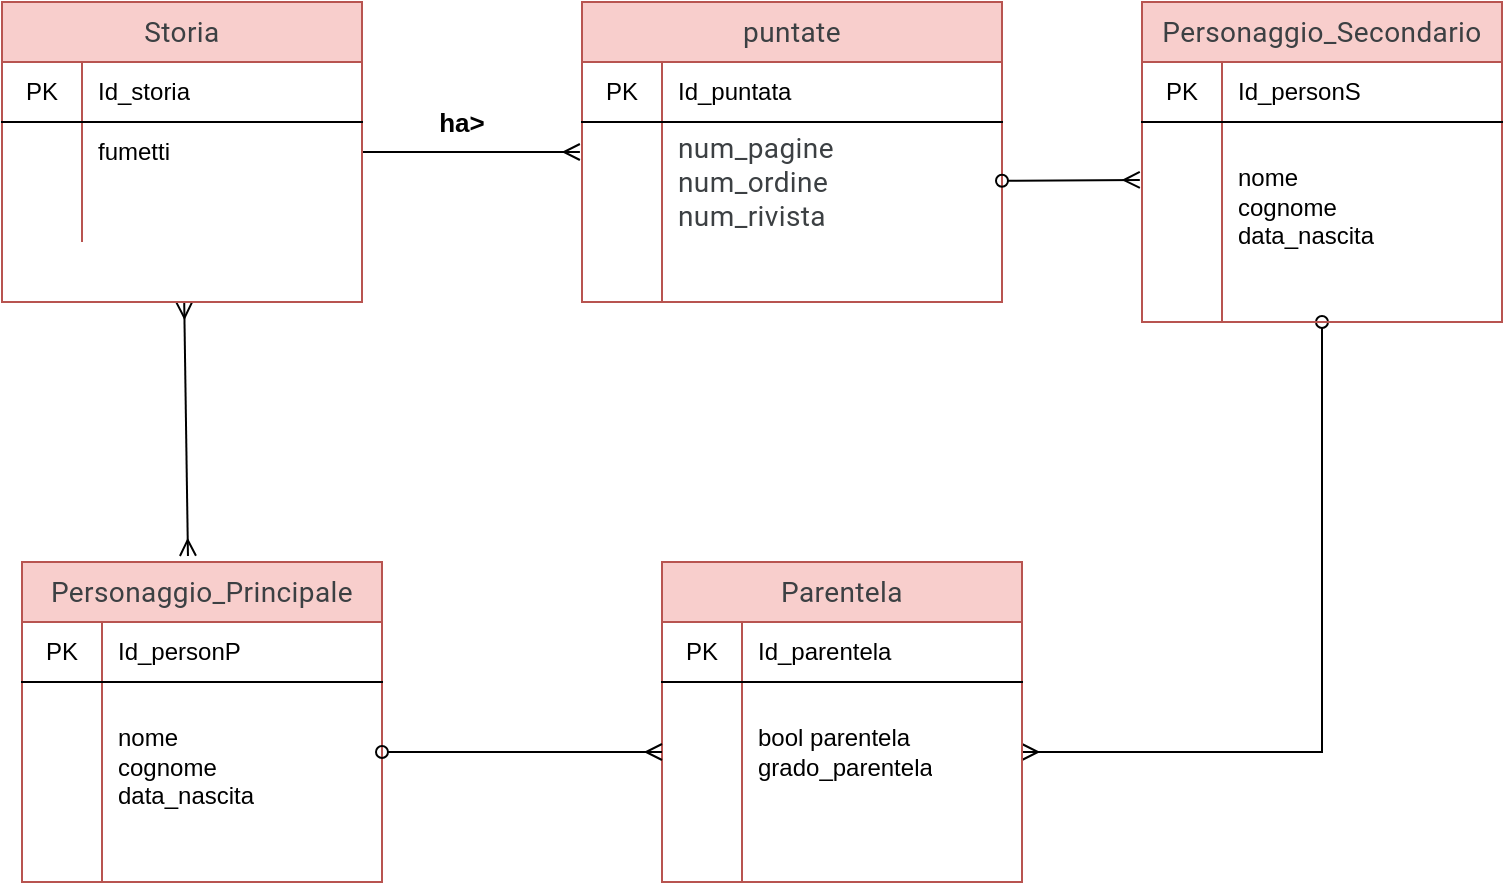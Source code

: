<mxfile version="14.2.2" type="github">
  <diagram id="C5RBs43oDa-KdzZeNtuy" name="Page-1">
    <mxGraphModel dx="782" dy="514" grid="1" gridSize="10" guides="1" tooltips="1" connect="1" arrows="1" fold="1" page="1" pageScale="1" pageWidth="827" pageHeight="1169" math="0" shadow="0">
      <root>
        <mxCell id="WIyWlLk6GJQsqaUBKTNV-0" />
        <mxCell id="WIyWlLk6GJQsqaUBKTNV-1" parent="WIyWlLk6GJQsqaUBKTNV-0" />
        <mxCell id="xEijhBftszyp7TF83gTf-30" style="edgeStyle=orthogonalEdgeStyle;rounded=0;orthogonalLoop=1;jettySize=auto;html=1;entryX=-0.005;entryY=0.25;entryDx=0;entryDy=0;entryPerimeter=0;endArrow=ERmany;endFill=0;" edge="1" parent="WIyWlLk6GJQsqaUBKTNV-1" source="xEijhBftszyp7TF83gTf-0" target="xEijhBftszyp7TF83gTf-14">
          <mxGeometry relative="1" as="geometry" />
        </mxCell>
        <mxCell id="xEijhBftszyp7TF83gTf-52" style="rounded=0;orthogonalLoop=1;jettySize=auto;html=1;entryX=0.461;entryY=-0.019;entryDx=0;entryDy=0;entryPerimeter=0;endArrow=ERmany;endFill=0;fontSize=13;startArrow=ERmany;startFill=0;" edge="1" parent="WIyWlLk6GJQsqaUBKTNV-1" source="xEijhBftszyp7TF83gTf-0" target="xEijhBftszyp7TF83gTf-20">
          <mxGeometry relative="1" as="geometry" />
        </mxCell>
        <mxCell id="xEijhBftszyp7TF83gTf-0" value="&lt;span style=&quot;color: rgb(60 , 64 , 67) ; font-family: &amp;#34;roboto&amp;#34; , &amp;#34;arial&amp;#34; , sans-serif ; font-size: 14px ; font-weight: 400 ; letter-spacing: 0.2px&quot;&gt;Storia&lt;/span&gt;" style="shape=table;html=1;whiteSpace=wrap;startSize=30;container=1;collapsible=0;childLayout=tableLayout;fixedRows=1;rowLines=0;fontStyle=1;align=center;fillColor=#f8cecc;strokeColor=#b85450;" vertex="1" parent="WIyWlLk6GJQsqaUBKTNV-1">
          <mxGeometry x="70" y="50" width="180" height="150" as="geometry" />
        </mxCell>
        <mxCell id="xEijhBftszyp7TF83gTf-1" value="" style="shape=partialRectangle;html=1;whiteSpace=wrap;collapsible=0;dropTarget=0;pointerEvents=0;fillColor=none;top=0;left=0;bottom=1;right=0;points=[[0,0.5],[1,0.5]];portConstraint=eastwest;" vertex="1" parent="xEijhBftszyp7TF83gTf-0">
          <mxGeometry y="30" width="180" height="30" as="geometry" />
        </mxCell>
        <mxCell id="xEijhBftszyp7TF83gTf-2" value="PK" style="shape=partialRectangle;html=1;whiteSpace=wrap;connectable=0;fillColor=none;top=0;left=0;bottom=0;right=0;overflow=hidden;" vertex="1" parent="xEijhBftszyp7TF83gTf-1">
          <mxGeometry width="40" height="30" as="geometry" />
        </mxCell>
        <mxCell id="xEijhBftszyp7TF83gTf-3" value="Id_storia" style="shape=partialRectangle;html=1;whiteSpace=wrap;connectable=0;fillColor=none;top=0;left=0;bottom=0;right=0;align=left;spacingLeft=6;overflow=hidden;" vertex="1" parent="xEijhBftszyp7TF83gTf-1">
          <mxGeometry x="40" width="140" height="30" as="geometry" />
        </mxCell>
        <mxCell id="xEijhBftszyp7TF83gTf-4" value="" style="shape=partialRectangle;html=1;whiteSpace=wrap;collapsible=0;dropTarget=0;pointerEvents=0;fillColor=none;top=0;left=0;bottom=0;right=0;points=[[0,0.5],[1,0.5]];portConstraint=eastwest;" vertex="1" parent="xEijhBftszyp7TF83gTf-0">
          <mxGeometry y="60" width="180" height="30" as="geometry" />
        </mxCell>
        <mxCell id="xEijhBftszyp7TF83gTf-5" value="" style="shape=partialRectangle;html=1;whiteSpace=wrap;connectable=0;fillColor=none;top=0;left=0;bottom=0;right=0;overflow=hidden;" vertex="1" parent="xEijhBftszyp7TF83gTf-4">
          <mxGeometry width="40" height="30" as="geometry" />
        </mxCell>
        <mxCell id="xEijhBftszyp7TF83gTf-6" value="fumetti" style="shape=partialRectangle;html=1;whiteSpace=wrap;connectable=0;fillColor=none;top=0;left=0;bottom=0;right=0;align=left;spacingLeft=6;overflow=hidden;" vertex="1" parent="xEijhBftszyp7TF83gTf-4">
          <mxGeometry x="40" width="140" height="30" as="geometry" />
        </mxCell>
        <mxCell id="xEijhBftszyp7TF83gTf-7" value="" style="shape=partialRectangle;html=1;whiteSpace=wrap;collapsible=0;dropTarget=0;pointerEvents=0;fillColor=none;top=0;left=0;bottom=0;right=0;points=[[0,0.5],[1,0.5]];portConstraint=eastwest;" vertex="1" parent="xEijhBftszyp7TF83gTf-0">
          <mxGeometry y="90" width="180" height="30" as="geometry" />
        </mxCell>
        <mxCell id="xEijhBftszyp7TF83gTf-8" value="" style="shape=partialRectangle;html=1;whiteSpace=wrap;connectable=0;fillColor=none;top=0;left=0;bottom=0;right=0;overflow=hidden;" vertex="1" parent="xEijhBftszyp7TF83gTf-7">
          <mxGeometry width="40" height="30" as="geometry" />
        </mxCell>
        <mxCell id="xEijhBftszyp7TF83gTf-9" value="" style="shape=partialRectangle;html=1;whiteSpace=wrap;connectable=0;fillColor=none;top=0;left=0;bottom=0;right=0;align=left;spacingLeft=6;overflow=hidden;" vertex="1" parent="xEijhBftszyp7TF83gTf-7">
          <mxGeometry x="40" width="140" height="30" as="geometry" />
        </mxCell>
        <mxCell id="xEijhBftszyp7TF83gTf-10" value="&lt;span style=&quot;color: rgb(60 , 64 , 67) ; font-family: &amp;#34;roboto&amp;#34; , &amp;#34;arial&amp;#34; , sans-serif ; font-size: 14px ; font-weight: 400 ; letter-spacing: 0.2px&quot;&gt;puntate&lt;/span&gt;" style="shape=table;html=1;whiteSpace=wrap;startSize=30;container=1;collapsible=0;childLayout=tableLayout;fixedRows=1;rowLines=0;fontStyle=1;align=center;fillColor=#f8cecc;strokeColor=#b85450;" vertex="1" parent="WIyWlLk6GJQsqaUBKTNV-1">
          <mxGeometry x="360" y="50" width="210" height="150" as="geometry" />
        </mxCell>
        <mxCell id="xEijhBftszyp7TF83gTf-11" value="" style="shape=partialRectangle;html=1;whiteSpace=wrap;collapsible=0;dropTarget=0;pointerEvents=0;fillColor=none;top=0;left=0;bottom=1;right=0;points=[[0,0.5],[1,0.5]];portConstraint=eastwest;" vertex="1" parent="xEijhBftszyp7TF83gTf-10">
          <mxGeometry y="30" width="210" height="30" as="geometry" />
        </mxCell>
        <mxCell id="xEijhBftszyp7TF83gTf-12" value="PK" style="shape=partialRectangle;html=1;whiteSpace=wrap;connectable=0;fillColor=none;top=0;left=0;bottom=0;right=0;overflow=hidden;" vertex="1" parent="xEijhBftszyp7TF83gTf-11">
          <mxGeometry width="40" height="30" as="geometry" />
        </mxCell>
        <mxCell id="xEijhBftszyp7TF83gTf-13" value="Id_puntata" style="shape=partialRectangle;html=1;whiteSpace=wrap;connectable=0;fillColor=none;top=0;left=0;bottom=0;right=0;align=left;spacingLeft=6;overflow=hidden;" vertex="1" parent="xEijhBftszyp7TF83gTf-11">
          <mxGeometry x="40" width="170" height="30" as="geometry" />
        </mxCell>
        <mxCell id="xEijhBftszyp7TF83gTf-14" value="" style="shape=partialRectangle;html=1;whiteSpace=wrap;collapsible=0;dropTarget=0;pointerEvents=0;fillColor=none;top=0;left=0;bottom=0;right=0;points=[[0,0.5],[1,0.5]];portConstraint=eastwest;" vertex="1" parent="xEijhBftszyp7TF83gTf-10">
          <mxGeometry y="60" width="210" height="60" as="geometry" />
        </mxCell>
        <mxCell id="xEijhBftszyp7TF83gTf-15" value="" style="shape=partialRectangle;html=1;whiteSpace=wrap;connectable=0;fillColor=none;top=0;left=0;bottom=0;right=0;overflow=hidden;" vertex="1" parent="xEijhBftszyp7TF83gTf-14">
          <mxGeometry width="40" height="60" as="geometry" />
        </mxCell>
        <mxCell id="xEijhBftszyp7TF83gTf-16" value="&lt;span style=&quot;color: rgb(60 , 64 , 67) ; font-family: &amp;#34;roboto&amp;#34; , &amp;#34;arial&amp;#34; , sans-serif ; font-size: 14px ; letter-spacing: 0.2px&quot;&gt; num_pagine&lt;br&gt;num_ordine&amp;nbsp;&lt;br&gt;&lt;/span&gt;&lt;span style=&quot;color: rgb(60 , 64 , 67) ; font-family: &amp;#34;roboto&amp;#34; , &amp;#34;arial&amp;#34; , sans-serif ; font-size: 14px ; letter-spacing: 0.2px&quot;&gt; num_rivista &lt;/span&gt;&lt;span style=&quot;color: rgb(60 , 64 , 67) ; font-family: &amp;#34;roboto&amp;#34; , &amp;#34;arial&amp;#34; , sans-serif ; font-size: 14px ; letter-spacing: 0.2px&quot;&gt;&lt;br&gt;&lt;/span&gt;" style="shape=partialRectangle;html=1;whiteSpace=wrap;connectable=0;fillColor=none;top=0;left=0;bottom=0;right=0;align=left;spacingLeft=6;overflow=hidden;" vertex="1" parent="xEijhBftszyp7TF83gTf-14">
          <mxGeometry x="40" width="170" height="60" as="geometry" />
        </mxCell>
        <mxCell id="xEijhBftszyp7TF83gTf-17" value="" style="shape=partialRectangle;html=1;whiteSpace=wrap;collapsible=0;dropTarget=0;pointerEvents=0;fillColor=none;top=0;left=0;bottom=0;right=0;points=[[0,0.5],[1,0.5]];portConstraint=eastwest;" vertex="1" parent="xEijhBftszyp7TF83gTf-10">
          <mxGeometry y="120" width="210" height="30" as="geometry" />
        </mxCell>
        <mxCell id="xEijhBftszyp7TF83gTf-18" value="" style="shape=partialRectangle;html=1;whiteSpace=wrap;connectable=0;fillColor=none;top=0;left=0;bottom=0;right=0;overflow=hidden;" vertex="1" parent="xEijhBftszyp7TF83gTf-17">
          <mxGeometry width="40" height="30" as="geometry" />
        </mxCell>
        <mxCell id="xEijhBftszyp7TF83gTf-19" value="" style="shape=partialRectangle;html=1;whiteSpace=wrap;connectable=0;fillColor=none;top=0;left=0;bottom=0;right=0;align=left;spacingLeft=6;overflow=hidden;" vertex="1" parent="xEijhBftszyp7TF83gTf-17">
          <mxGeometry x="40" width="170" height="30" as="geometry" />
        </mxCell>
        <mxCell id="xEijhBftszyp7TF83gTf-20" value="&lt;font color=&quot;#3c4043&quot; face=&quot;roboto, arial, sans-serif&quot;&gt;&lt;span style=&quot;font-size: 14px ; font-weight: 400 ; letter-spacing: 0.2px&quot;&gt;Personaggio_Principale&lt;/span&gt;&lt;/font&gt;" style="shape=table;html=1;whiteSpace=wrap;startSize=30;container=1;collapsible=0;childLayout=tableLayout;fixedRows=1;rowLines=0;fontStyle=1;align=center;fillColor=#f8cecc;strokeColor=#b85450;" vertex="1" parent="WIyWlLk6GJQsqaUBKTNV-1">
          <mxGeometry x="80" y="330" width="180" height="160" as="geometry" />
        </mxCell>
        <mxCell id="xEijhBftszyp7TF83gTf-21" value="" style="shape=partialRectangle;html=1;whiteSpace=wrap;collapsible=0;dropTarget=0;pointerEvents=0;fillColor=none;top=0;left=0;bottom=1;right=0;points=[[0,0.5],[1,0.5]];portConstraint=eastwest;" vertex="1" parent="xEijhBftszyp7TF83gTf-20">
          <mxGeometry y="30" width="180" height="30" as="geometry" />
        </mxCell>
        <mxCell id="xEijhBftszyp7TF83gTf-22" value="PK" style="shape=partialRectangle;html=1;whiteSpace=wrap;connectable=0;fillColor=none;top=0;left=0;bottom=0;right=0;overflow=hidden;" vertex="1" parent="xEijhBftszyp7TF83gTf-21">
          <mxGeometry width="40" height="30" as="geometry" />
        </mxCell>
        <mxCell id="xEijhBftszyp7TF83gTf-23" value="Id_personP" style="shape=partialRectangle;html=1;whiteSpace=wrap;connectable=0;fillColor=none;top=0;left=0;bottom=0;right=0;align=left;spacingLeft=6;overflow=hidden;" vertex="1" parent="xEijhBftszyp7TF83gTf-21">
          <mxGeometry x="40" width="140" height="30" as="geometry" />
        </mxCell>
        <mxCell id="xEijhBftszyp7TF83gTf-24" value="" style="shape=partialRectangle;html=1;whiteSpace=wrap;collapsible=0;dropTarget=0;pointerEvents=0;fillColor=none;top=0;left=0;bottom=0;right=0;points=[[0,0.5],[1,0.5]];portConstraint=eastwest;" vertex="1" parent="xEijhBftszyp7TF83gTf-20">
          <mxGeometry y="60" width="180" height="70" as="geometry" />
        </mxCell>
        <mxCell id="xEijhBftszyp7TF83gTf-25" value="" style="shape=partialRectangle;html=1;whiteSpace=wrap;connectable=0;fillColor=none;top=0;left=0;bottom=0;right=0;overflow=hidden;" vertex="1" parent="xEijhBftszyp7TF83gTf-24">
          <mxGeometry width="40" height="70" as="geometry" />
        </mxCell>
        <mxCell id="xEijhBftszyp7TF83gTf-26" value="&lt;br&gt;nome&lt;br&gt;cognome&lt;br&gt;data_nascita" style="shape=partialRectangle;html=1;whiteSpace=wrap;connectable=0;fillColor=none;top=0;left=0;bottom=0;right=0;align=left;spacingLeft=6;overflow=hidden;" vertex="1" parent="xEijhBftszyp7TF83gTf-24">
          <mxGeometry x="40" width="140" height="70" as="geometry" />
        </mxCell>
        <mxCell id="xEijhBftszyp7TF83gTf-27" value="" style="shape=partialRectangle;html=1;whiteSpace=wrap;collapsible=0;dropTarget=0;pointerEvents=0;fillColor=none;top=0;left=0;bottom=0;right=0;points=[[0,0.5],[1,0.5]];portConstraint=eastwest;" vertex="1" parent="xEijhBftszyp7TF83gTf-20">
          <mxGeometry y="130" width="180" height="30" as="geometry" />
        </mxCell>
        <mxCell id="xEijhBftszyp7TF83gTf-28" value="" style="shape=partialRectangle;html=1;whiteSpace=wrap;connectable=0;fillColor=none;top=0;left=0;bottom=0;right=0;overflow=hidden;" vertex="1" parent="xEijhBftszyp7TF83gTf-27">
          <mxGeometry width="40" height="30" as="geometry" />
        </mxCell>
        <mxCell id="xEijhBftszyp7TF83gTf-29" value="" style="shape=partialRectangle;html=1;whiteSpace=wrap;connectable=0;fillColor=none;top=0;left=0;bottom=0;right=0;align=left;spacingLeft=6;overflow=hidden;" vertex="1" parent="xEijhBftszyp7TF83gTf-27">
          <mxGeometry x="40" width="140" height="30" as="geometry" />
        </mxCell>
        <mxCell id="xEijhBftszyp7TF83gTf-31" value="ha&amp;gt;" style="text;html=1;strokeColor=none;fillColor=none;align=center;verticalAlign=middle;whiteSpace=wrap;rounded=0;fontStyle=1;fontSize=13;" vertex="1" parent="WIyWlLk6GJQsqaUBKTNV-1">
          <mxGeometry x="280" y="100" width="40" height="20" as="geometry" />
        </mxCell>
        <mxCell id="xEijhBftszyp7TF83gTf-54" style="edgeStyle=orthogonalEdgeStyle;rounded=0;orthogonalLoop=1;jettySize=auto;html=1;entryX=1;entryY=0.5;entryDx=0;entryDy=0;startArrow=oval;startFill=0;endArrow=ERmany;endFill=0;fontSize=13;" edge="1" parent="WIyWlLk6GJQsqaUBKTNV-1" source="xEijhBftszyp7TF83gTf-32" target="xEijhBftszyp7TF83gTf-46">
          <mxGeometry relative="1" as="geometry" />
        </mxCell>
        <mxCell id="xEijhBftszyp7TF83gTf-32" value="&lt;font color=&quot;#3c4043&quot; face=&quot;roboto, arial, sans-serif&quot;&gt;&lt;span style=&quot;font-size: 14px ; font-weight: 400 ; letter-spacing: 0.2px&quot;&gt;Personaggio_Secondario&lt;/span&gt;&lt;/font&gt;" style="shape=table;html=1;whiteSpace=wrap;startSize=30;container=1;collapsible=0;childLayout=tableLayout;fixedRows=1;rowLines=0;fontStyle=1;align=center;fillColor=#f8cecc;strokeColor=#b85450;" vertex="1" parent="WIyWlLk6GJQsqaUBKTNV-1">
          <mxGeometry x="640" y="50" width="180" height="160" as="geometry" />
        </mxCell>
        <mxCell id="xEijhBftszyp7TF83gTf-33" value="" style="shape=partialRectangle;html=1;whiteSpace=wrap;collapsible=0;dropTarget=0;pointerEvents=0;fillColor=none;top=0;left=0;bottom=1;right=0;points=[[0,0.5],[1,0.5]];portConstraint=eastwest;" vertex="1" parent="xEijhBftszyp7TF83gTf-32">
          <mxGeometry y="30" width="180" height="30" as="geometry" />
        </mxCell>
        <mxCell id="xEijhBftszyp7TF83gTf-34" value="PK" style="shape=partialRectangle;html=1;whiteSpace=wrap;connectable=0;fillColor=none;top=0;left=0;bottom=0;right=0;overflow=hidden;" vertex="1" parent="xEijhBftszyp7TF83gTf-33">
          <mxGeometry width="40" height="30" as="geometry" />
        </mxCell>
        <mxCell id="xEijhBftszyp7TF83gTf-35" value="Id_personS" style="shape=partialRectangle;html=1;whiteSpace=wrap;connectable=0;fillColor=none;top=0;left=0;bottom=0;right=0;align=left;spacingLeft=6;overflow=hidden;" vertex="1" parent="xEijhBftszyp7TF83gTf-33">
          <mxGeometry x="40" width="140" height="30" as="geometry" />
        </mxCell>
        <mxCell id="xEijhBftszyp7TF83gTf-36" value="" style="shape=partialRectangle;html=1;whiteSpace=wrap;collapsible=0;dropTarget=0;pointerEvents=0;fillColor=none;top=0;left=0;bottom=0;right=0;points=[[0,0.5],[1,0.5]];portConstraint=eastwest;" vertex="1" parent="xEijhBftszyp7TF83gTf-32">
          <mxGeometry y="60" width="180" height="70" as="geometry" />
        </mxCell>
        <mxCell id="xEijhBftszyp7TF83gTf-37" value="" style="shape=partialRectangle;html=1;whiteSpace=wrap;connectable=0;fillColor=none;top=0;left=0;bottom=0;right=0;overflow=hidden;" vertex="1" parent="xEijhBftszyp7TF83gTf-36">
          <mxGeometry width="40" height="70" as="geometry" />
        </mxCell>
        <mxCell id="xEijhBftszyp7TF83gTf-38" value="&lt;br&gt;nome&lt;br&gt;cognome&lt;br&gt;data_nascita" style="shape=partialRectangle;html=1;whiteSpace=wrap;connectable=0;fillColor=none;top=0;left=0;bottom=0;right=0;align=left;spacingLeft=6;overflow=hidden;" vertex="1" parent="xEijhBftszyp7TF83gTf-36">
          <mxGeometry x="40" width="140" height="70" as="geometry" />
        </mxCell>
        <mxCell id="xEijhBftszyp7TF83gTf-39" value="" style="shape=partialRectangle;html=1;whiteSpace=wrap;collapsible=0;dropTarget=0;pointerEvents=0;fillColor=none;top=0;left=0;bottom=0;right=0;points=[[0,0.5],[1,0.5]];portConstraint=eastwest;" vertex="1" parent="xEijhBftszyp7TF83gTf-32">
          <mxGeometry y="130" width="180" height="30" as="geometry" />
        </mxCell>
        <mxCell id="xEijhBftszyp7TF83gTf-40" value="" style="shape=partialRectangle;html=1;whiteSpace=wrap;connectable=0;fillColor=none;top=0;left=0;bottom=0;right=0;overflow=hidden;" vertex="1" parent="xEijhBftszyp7TF83gTf-39">
          <mxGeometry width="40" height="30" as="geometry" />
        </mxCell>
        <mxCell id="xEijhBftszyp7TF83gTf-41" value="" style="shape=partialRectangle;html=1;whiteSpace=wrap;connectable=0;fillColor=none;top=0;left=0;bottom=0;right=0;align=left;spacingLeft=6;overflow=hidden;" vertex="1" parent="xEijhBftszyp7TF83gTf-39">
          <mxGeometry x="40" width="140" height="30" as="geometry" />
        </mxCell>
        <mxCell id="xEijhBftszyp7TF83gTf-42" value="&lt;font color=&quot;#3c4043&quot; face=&quot;roboto, arial, sans-serif&quot;&gt;&lt;span style=&quot;font-size: 14px ; font-weight: 400 ; letter-spacing: 0.2px&quot;&gt;Parentela&lt;/span&gt;&lt;/font&gt;" style="shape=table;html=1;whiteSpace=wrap;startSize=30;container=1;collapsible=0;childLayout=tableLayout;fixedRows=1;rowLines=0;fontStyle=1;align=center;fillColor=#f8cecc;strokeColor=#b85450;" vertex="1" parent="WIyWlLk6GJQsqaUBKTNV-1">
          <mxGeometry x="400" y="330" width="180" height="160" as="geometry" />
        </mxCell>
        <mxCell id="xEijhBftszyp7TF83gTf-43" value="" style="shape=partialRectangle;html=1;whiteSpace=wrap;collapsible=0;dropTarget=0;pointerEvents=0;fillColor=none;top=0;left=0;bottom=1;right=0;points=[[0,0.5],[1,0.5]];portConstraint=eastwest;" vertex="1" parent="xEijhBftszyp7TF83gTf-42">
          <mxGeometry y="30" width="180" height="30" as="geometry" />
        </mxCell>
        <mxCell id="xEijhBftszyp7TF83gTf-44" value="PK" style="shape=partialRectangle;html=1;whiteSpace=wrap;connectable=0;fillColor=none;top=0;left=0;bottom=0;right=0;overflow=hidden;" vertex="1" parent="xEijhBftszyp7TF83gTf-43">
          <mxGeometry width="40" height="30" as="geometry" />
        </mxCell>
        <mxCell id="xEijhBftszyp7TF83gTf-45" value="Id_parentela" style="shape=partialRectangle;html=1;whiteSpace=wrap;connectable=0;fillColor=none;top=0;left=0;bottom=0;right=0;align=left;spacingLeft=6;overflow=hidden;" vertex="1" parent="xEijhBftszyp7TF83gTf-43">
          <mxGeometry x="40" width="140" height="30" as="geometry" />
        </mxCell>
        <mxCell id="xEijhBftszyp7TF83gTf-46" value="" style="shape=partialRectangle;html=1;whiteSpace=wrap;collapsible=0;dropTarget=0;pointerEvents=0;fillColor=none;top=0;left=0;bottom=0;right=0;points=[[0,0.5],[1,0.5]];portConstraint=eastwest;" vertex="1" parent="xEijhBftszyp7TF83gTf-42">
          <mxGeometry y="60" width="180" height="70" as="geometry" />
        </mxCell>
        <mxCell id="xEijhBftszyp7TF83gTf-47" value="" style="shape=partialRectangle;html=1;whiteSpace=wrap;connectable=0;fillColor=none;top=0;left=0;bottom=0;right=0;overflow=hidden;" vertex="1" parent="xEijhBftszyp7TF83gTf-46">
          <mxGeometry width="40" height="70" as="geometry" />
        </mxCell>
        <mxCell id="xEijhBftszyp7TF83gTf-48" value="bool parentela&lt;br&gt;grado_parentela" style="shape=partialRectangle;html=1;whiteSpace=wrap;connectable=0;fillColor=none;top=0;left=0;bottom=0;right=0;align=left;spacingLeft=6;overflow=hidden;" vertex="1" parent="xEijhBftszyp7TF83gTf-46">
          <mxGeometry x="40" width="140" height="70" as="geometry" />
        </mxCell>
        <mxCell id="xEijhBftszyp7TF83gTf-49" value="" style="shape=partialRectangle;html=1;whiteSpace=wrap;collapsible=0;dropTarget=0;pointerEvents=0;fillColor=none;top=0;left=0;bottom=0;right=0;points=[[0,0.5],[1,0.5]];portConstraint=eastwest;" vertex="1" parent="xEijhBftszyp7TF83gTf-42">
          <mxGeometry y="130" width="180" height="30" as="geometry" />
        </mxCell>
        <mxCell id="xEijhBftszyp7TF83gTf-50" value="" style="shape=partialRectangle;html=1;whiteSpace=wrap;connectable=0;fillColor=none;top=0;left=0;bottom=0;right=0;overflow=hidden;" vertex="1" parent="xEijhBftszyp7TF83gTf-49">
          <mxGeometry width="40" height="30" as="geometry" />
        </mxCell>
        <mxCell id="xEijhBftszyp7TF83gTf-51" value="" style="shape=partialRectangle;html=1;whiteSpace=wrap;connectable=0;fillColor=none;top=0;left=0;bottom=0;right=0;align=left;spacingLeft=6;overflow=hidden;" vertex="1" parent="xEijhBftszyp7TF83gTf-49">
          <mxGeometry x="40" width="140" height="30" as="geometry" />
        </mxCell>
        <mxCell id="xEijhBftszyp7TF83gTf-53" style="edgeStyle=none;rounded=0;orthogonalLoop=1;jettySize=auto;html=1;entryX=0;entryY=0.5;entryDx=0;entryDy=0;startArrow=oval;startFill=0;endArrow=ERmany;endFill=0;fontSize=13;" edge="1" parent="WIyWlLk6GJQsqaUBKTNV-1" source="xEijhBftszyp7TF83gTf-24" target="xEijhBftszyp7TF83gTf-46">
          <mxGeometry relative="1" as="geometry" />
        </mxCell>
        <mxCell id="xEijhBftszyp7TF83gTf-55" style="rounded=0;orthogonalLoop=1;jettySize=auto;html=1;entryX=-0.006;entryY=0.414;entryDx=0;entryDy=0;entryPerimeter=0;startArrow=oval;startFill=0;endArrow=ERmany;endFill=0;fontSize=13;" edge="1" parent="WIyWlLk6GJQsqaUBKTNV-1" source="xEijhBftszyp7TF83gTf-14" target="xEijhBftszyp7TF83gTf-36">
          <mxGeometry relative="1" as="geometry" />
        </mxCell>
      </root>
    </mxGraphModel>
  </diagram>
</mxfile>
